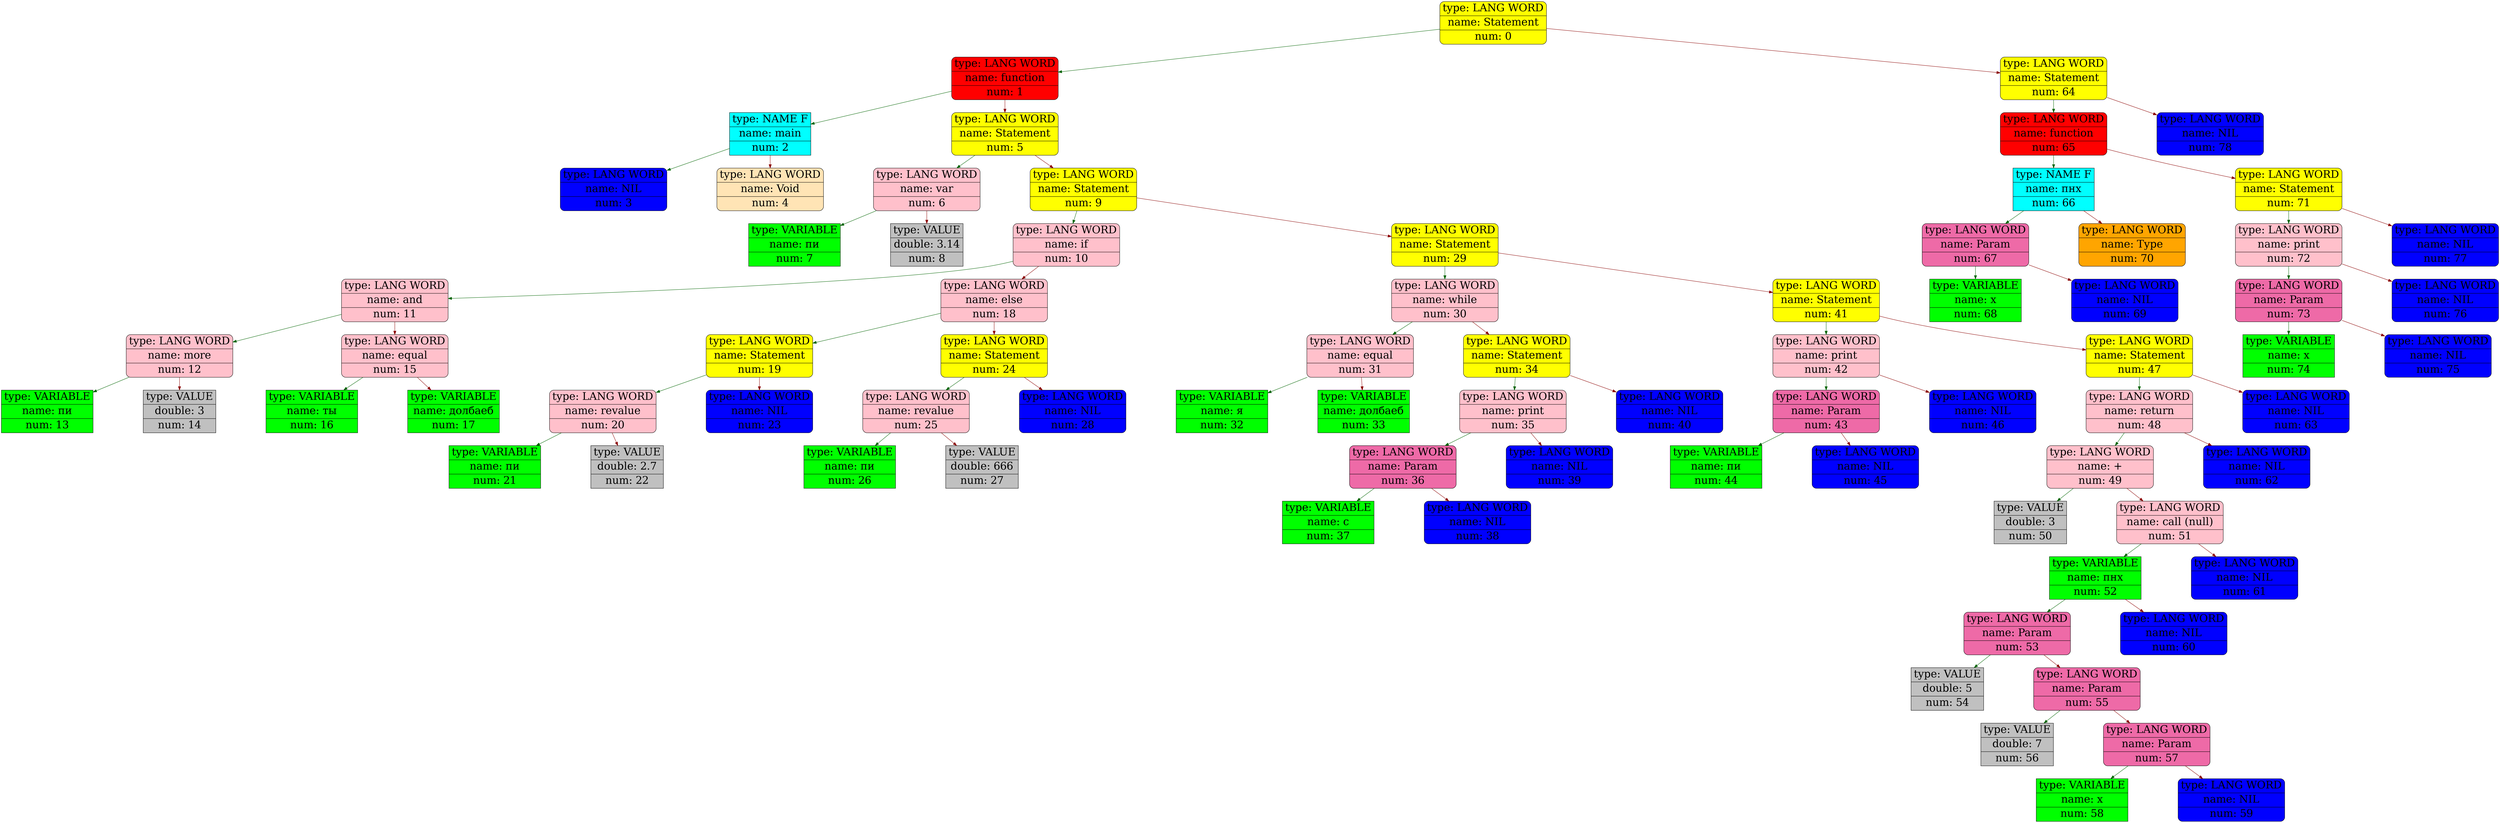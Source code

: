 digraph {
nodesep = 2;
rankdir=TB;
node [ shape=record, style = rounded, fontsize = 30];
node_0[label = "{type: LANG WORD | name: Statement   | num: 0}", style = "rounded, filled", fillcolor = "yellow"];
node_1[label = "{type: LANG WORD | name: function   | num: 1}", style = "rounded, filled", fillcolor = "red"];
node_2[label = "{type: NAME F | name: main | num: 2}", style = "filled", fillcolor = "cyan"];
node_3[label = "{type: LANG WORD | name: NIL   | num: 3}", style = "rounded, filled", fillcolor = "blue1"];
node_2->node_3 [color = "darkgreen"]
node_4[label = "{type: LANG WORD | name: Void   | num: 4}", style = "rounded, filled", fillcolor = "moccasin"];
node_2->node_4 [color = "darkred"]
node_1->node_2 [color = "darkgreen"]
node_5[label = "{type: LANG WORD | name: Statement   | num: 5}", style = "rounded, filled", fillcolor = "yellow"];
node_6[label = "{type: LANG WORD | name: var   | num: 6}", style = "rounded, filled", fillcolor = "pink"];
node_7[label = "{type: VARIABLE | name: пи | num: 7}", style = "filled", fillcolor = "green"];
node_6->node_7 [color = "darkgreen"]
node_8[label = "{type: VALUE | double: 3.14 | num: 8}", style = "filled", fillcolor = "grey"];
node_6->node_8 [color = "darkred"]
node_5->node_6 [color = "darkgreen"]
node_9[label = "{type: LANG WORD | name: Statement   | num: 9}", style = "rounded, filled", fillcolor = "yellow"];
node_10[label = "{type: LANG WORD | name: if   | num: 10}", style = "rounded, filled", fillcolor = "pink"];
node_11[label = "{type: LANG WORD | name: and   | num: 11}", style = "rounded, filled", fillcolor = "pink"];
node_12[label = "{type: LANG WORD | name: more   | num: 12}", style = "rounded, filled", fillcolor = "pink"];
node_13[label = "{type: VARIABLE | name: пи | num: 13}", style = "filled", fillcolor = "green"];
node_12->node_13 [color = "darkgreen"]
node_14[label = "{type: VALUE | double: 3 | num: 14}", style = "filled", fillcolor = "grey"];
node_12->node_14 [color = "darkred"]
node_11->node_12 [color = "darkgreen"]
node_15[label = "{type: LANG WORD | name: equal   | num: 15}", style = "rounded, filled", fillcolor = "pink"];
node_16[label = "{type: VARIABLE | name: ты | num: 16}", style = "filled", fillcolor = "green"];
node_15->node_16 [color = "darkgreen"]
node_17[label = "{type: VARIABLE | name: долбаеб | num: 17}", style = "filled", fillcolor = "green"];
node_15->node_17 [color = "darkred"]
node_11->node_15 [color = "darkred"]
node_10->node_11 [color = "darkgreen"]
node_18[label = "{type: LANG WORD | name: else   | num: 18}", style = "rounded, filled", fillcolor = "pink"];
node_19[label = "{type: LANG WORD | name: Statement   | num: 19}", style = "rounded, filled", fillcolor = "yellow"];
node_20[label = "{type: LANG WORD | name: revalue   | num: 20}", style = "rounded, filled", fillcolor = "pink"];
node_21[label = "{type: VARIABLE | name: пи | num: 21}", style = "filled", fillcolor = "green"];
node_20->node_21 [color = "darkgreen"]
node_22[label = "{type: VALUE | double: 2.7 | num: 22}", style = "filled", fillcolor = "grey"];
node_20->node_22 [color = "darkred"]
node_19->node_20 [color = "darkgreen"]
node_23[label = "{type: LANG WORD | name: NIL   | num: 23}", style = "rounded, filled", fillcolor = "blue1"];
node_19->node_23 [color = "darkred"]
node_18->node_19 [color = "darkgreen"]
node_24[label = "{type: LANG WORD | name: Statement   | num: 24}", style = "rounded, filled", fillcolor = "yellow"];
node_25[label = "{type: LANG WORD | name: revalue   | num: 25}", style = "rounded, filled", fillcolor = "pink"];
node_26[label = "{type: VARIABLE | name: пи | num: 26}", style = "filled", fillcolor = "green"];
node_25->node_26 [color = "darkgreen"]
node_27[label = "{type: VALUE | double: 666 | num: 27}", style = "filled", fillcolor = "grey"];
node_25->node_27 [color = "darkred"]
node_24->node_25 [color = "darkgreen"]
node_28[label = "{type: LANG WORD | name: NIL   | num: 28}", style = "rounded, filled", fillcolor = "blue1"];
node_24->node_28 [color = "darkred"]
node_18->node_24 [color = "darkred"]
node_10->node_18 [color = "darkred"]
node_9->node_10 [color = "darkgreen"]
node_29[label = "{type: LANG WORD | name: Statement   | num: 29}", style = "rounded, filled", fillcolor = "yellow"];
node_30[label = "{type: LANG WORD | name: while   | num: 30}", style = "rounded, filled", fillcolor = "pink"];
node_31[label = "{type: LANG WORD | name: equal   | num: 31}", style = "rounded, filled", fillcolor = "pink"];
node_32[label = "{type: VARIABLE | name: я | num: 32}", style = "filled", fillcolor = "green"];
node_31->node_32 [color = "darkgreen"]
node_33[label = "{type: VARIABLE | name: долбаеб | num: 33}", style = "filled", fillcolor = "green"];
node_31->node_33 [color = "darkred"]
node_30->node_31 [color = "darkgreen"]
node_34[label = "{type: LANG WORD | name: Statement   | num: 34}", style = "rounded, filled", fillcolor = "yellow"];
node_35[label = "{type: LANG WORD | name: print   | num: 35}", style = "rounded, filled", fillcolor = "pink"];
node_36[label = "{type: LANG WORD | name: Param   | num: 36}", style = "rounded, filled", fillcolor = "hotpink2"];
node_37[label = "{type: VARIABLE | name: с | num: 37}", style = "filled", fillcolor = "green"];
node_36->node_37 [color = "darkgreen"]
node_38[label = "{type: LANG WORD | name: NIL   | num: 38}", style = "rounded, filled", fillcolor = "blue1"];
node_36->node_38 [color = "darkred"]
node_35->node_36 [color = "darkgreen"]
node_39[label = "{type: LANG WORD | name: NIL   | num: 39}", style = "rounded, filled", fillcolor = "blue1"];
node_35->node_39 [color = "darkred"]
node_34->node_35 [color = "darkgreen"]
node_40[label = "{type: LANG WORD | name: NIL   | num: 40}", style = "rounded, filled", fillcolor = "blue1"];
node_34->node_40 [color = "darkred"]
node_30->node_34 [color = "darkred"]
node_29->node_30 [color = "darkgreen"]
node_41[label = "{type: LANG WORD | name: Statement   | num: 41}", style = "rounded, filled", fillcolor = "yellow"];
node_42[label = "{type: LANG WORD | name: print   | num: 42}", style = "rounded, filled", fillcolor = "pink"];
node_43[label = "{type: LANG WORD | name: Param   | num: 43}", style = "rounded, filled", fillcolor = "hotpink2"];
node_44[label = "{type: VARIABLE | name: пи | num: 44}", style = "filled", fillcolor = "green"];
node_43->node_44 [color = "darkgreen"]
node_45[label = "{type: LANG WORD | name: NIL   | num: 45}", style = "rounded, filled", fillcolor = "blue1"];
node_43->node_45 [color = "darkred"]
node_42->node_43 [color = "darkgreen"]
node_46[label = "{type: LANG WORD | name: NIL   | num: 46}", style = "rounded, filled", fillcolor = "blue1"];
node_42->node_46 [color = "darkred"]
node_41->node_42 [color = "darkgreen"]
node_47[label = "{type: LANG WORD | name: Statement   | num: 47}", style = "rounded, filled", fillcolor = "yellow"];
node_48[label = "{type: LANG WORD | name: return   | num: 48}", style = "rounded, filled", fillcolor = "pink"];
node_49[label = "{type: LANG WORD | name: +   | num: 49}", style = "rounded, filled", fillcolor = "pink"];
node_50[label = "{type: VALUE | double: 3 | num: 50}", style = "filled", fillcolor = "grey"];
node_49->node_50 [color = "darkgreen"]
node_51[label = "{type: LANG WORD | name: call (null) | num: 51}", style = "rounded, filled", fillcolor = "pink"];
node_52[label = "{type: VARIABLE | name: пнх | num: 52}", style = "filled", fillcolor = "green"];
node_53[label = "{type: LANG WORD | name: Param   | num: 53}", style = "rounded, filled", fillcolor = "hotpink2"];
node_54[label = "{type: VALUE | double: 5 | num: 54}", style = "filled", fillcolor = "grey"];
node_53->node_54 [color = "darkgreen"]
node_55[label = "{type: LANG WORD | name: Param   | num: 55}", style = "rounded, filled", fillcolor = "hotpink2"];
node_56[label = "{type: VALUE | double: 7 | num: 56}", style = "filled", fillcolor = "grey"];
node_55->node_56 [color = "darkgreen"]
node_57[label = "{type: LANG WORD | name: Param   | num: 57}", style = "rounded, filled", fillcolor = "hotpink2"];
node_58[label = "{type: VARIABLE | name: x | num: 58}", style = "filled", fillcolor = "green"];
node_57->node_58 [color = "darkgreen"]
node_59[label = "{type: LANG WORD | name: NIL   | num: 59}", style = "rounded, filled", fillcolor = "blue1"];
node_57->node_59 [color = "darkred"]
node_55->node_57 [color = "darkred"]
node_53->node_55 [color = "darkred"]
node_52->node_53 [color = "darkgreen"]
node_60[label = "{type: LANG WORD | name: NIL   | num: 60}", style = "rounded, filled", fillcolor = "blue1"];
node_52->node_60 [color = "darkred"]
node_51->node_52 [color = "darkgreen"]
node_61[label = "{type: LANG WORD | name: NIL   | num: 61}", style = "rounded, filled", fillcolor = "blue1"];
node_51->node_61 [color = "darkred"]
node_49->node_51 [color = "darkred"]
node_48->node_49 [color = "darkgreen"]
node_62[label = "{type: LANG WORD | name: NIL   | num: 62}", style = "rounded, filled", fillcolor = "blue1"];
node_48->node_62 [color = "darkred"]
node_47->node_48 [color = "darkgreen"]
node_63[label = "{type: LANG WORD | name: NIL   | num: 63}", style = "rounded, filled", fillcolor = "blue1"];
node_47->node_63 [color = "darkred"]
node_41->node_47 [color = "darkred"]
node_29->node_41 [color = "darkred"]
node_9->node_29 [color = "darkred"]
node_5->node_9 [color = "darkred"]
node_1->node_5 [color = "darkred"]
node_0->node_1 [color = "darkgreen"]
node_64[label = "{type: LANG WORD | name: Statement   | num: 64}", style = "rounded, filled", fillcolor = "yellow"];
node_65[label = "{type: LANG WORD | name: function   | num: 65}", style = "rounded, filled", fillcolor = "red"];
node_66[label = "{type: NAME F | name: пнх | num: 66}", style = "filled", fillcolor = "cyan"];
node_67[label = "{type: LANG WORD | name: Param   | num: 67}", style = "rounded, filled", fillcolor = "hotpink2"];
node_68[label = "{type: VARIABLE | name: x | num: 68}", style = "filled", fillcolor = "green"];
node_67->node_68 [color = "darkgreen"]
node_69[label = "{type: LANG WORD | name: NIL   | num: 69}", style = "rounded, filled", fillcolor = "blue1"];
node_67->node_69 [color = "darkred"]
node_66->node_67 [color = "darkgreen"]
node_70[label = "{type: LANG WORD | name: Type   | num: 70}", style = "rounded, filled", fillcolor = "orange"];
node_66->node_70 [color = "darkred"]
node_65->node_66 [color = "darkgreen"]
node_71[label = "{type: LANG WORD | name: Statement   | num: 71}", style = "rounded, filled", fillcolor = "yellow"];
node_72[label = "{type: LANG WORD | name: print   | num: 72}", style = "rounded, filled", fillcolor = "pink"];
node_73[label = "{type: LANG WORD | name: Param   | num: 73}", style = "rounded, filled", fillcolor = "hotpink2"];
node_74[label = "{type: VARIABLE | name: x | num: 74}", style = "filled", fillcolor = "green"];
node_73->node_74 [color = "darkgreen"]
node_75[label = "{type: LANG WORD | name: NIL   | num: 75}", style = "rounded, filled", fillcolor = "blue1"];
node_73->node_75 [color = "darkred"]
node_72->node_73 [color = "darkgreen"]
node_76[label = "{type: LANG WORD | name: NIL   | num: 76}", style = "rounded, filled", fillcolor = "blue1"];
node_72->node_76 [color = "darkred"]
node_71->node_72 [color = "darkgreen"]
node_77[label = "{type: LANG WORD | name: NIL   | num: 77}", style = "rounded, filled", fillcolor = "blue1"];
node_71->node_77 [color = "darkred"]
node_65->node_71 [color = "darkred"]
node_64->node_65 [color = "darkgreen"]
node_78[label = "{type: LANG WORD | name: NIL   | num: 78}", style = "rounded, filled", fillcolor = "blue1"];
node_64->node_78 [color = "darkred"]
node_0->node_64 [color = "darkred"]
}